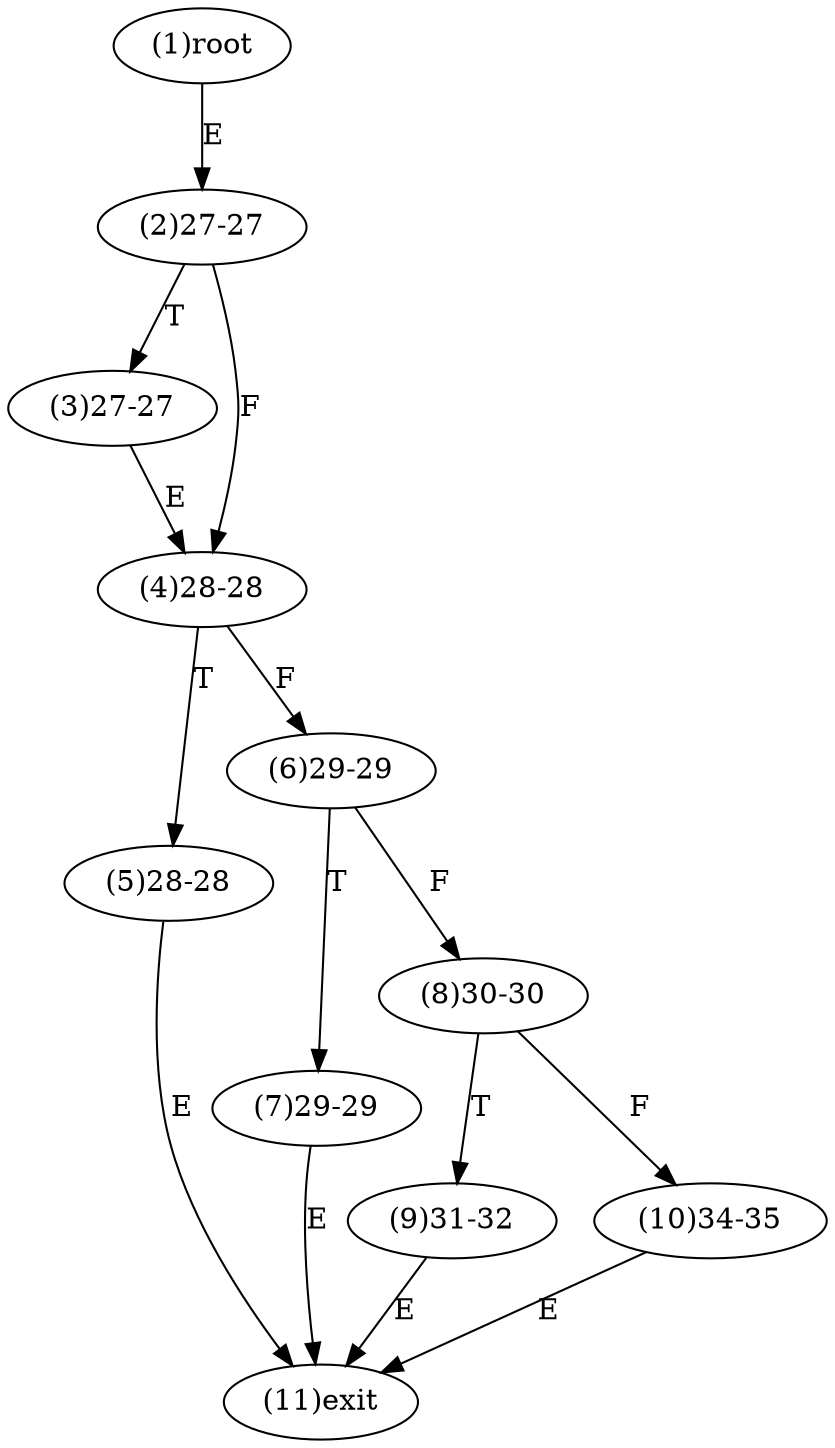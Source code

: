 digraph "" { 
1[ label="(1)root"];
2[ label="(2)27-27"];
3[ label="(3)27-27"];
4[ label="(4)28-28"];
5[ label="(5)28-28"];
6[ label="(6)29-29"];
7[ label="(7)29-29"];
8[ label="(8)30-30"];
9[ label="(9)31-32"];
10[ label="(10)34-35"];
11[ label="(11)exit"];
1->2[ label="E"];
2->4[ label="F"];
2->3[ label="T"];
3->4[ label="E"];
4->6[ label="F"];
4->5[ label="T"];
5->11[ label="E"];
6->8[ label="F"];
6->7[ label="T"];
7->11[ label="E"];
8->10[ label="F"];
8->9[ label="T"];
9->11[ label="E"];
10->11[ label="E"];
}